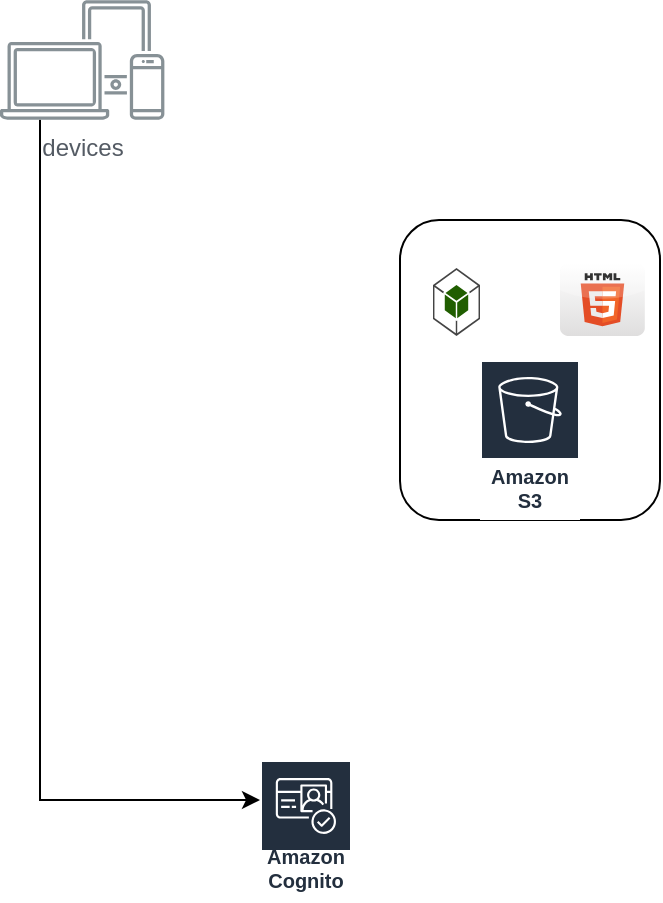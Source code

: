 <mxfile version="20.7.4" type="github">
  <diagram id="tGK7njkfUkMcL-AAQ7yE" name="Page-1">
    <mxGraphModel dx="1434" dy="756" grid="1" gridSize="10" guides="1" tooltips="1" connect="1" arrows="1" fold="1" page="1" pageScale="1" pageWidth="827" pageHeight="1169" math="0" shadow="0">
      <root>
        <mxCell id="0" />
        <mxCell id="1" parent="0" />
        <mxCell id="lasIxQXW2HL30WA8Emxm-5" value="Amazon Cognito" style="sketch=0;outlineConnect=0;fontColor=#232F3E;gradientColor=none;strokeColor=#ffffff;fillColor=#232F3E;dashed=0;verticalLabelPosition=middle;verticalAlign=bottom;align=center;html=1;whiteSpace=wrap;fontSize=10;fontStyle=1;spacing=3;shape=mxgraph.aws4.productIcon;prIcon=mxgraph.aws4.cognito;" vertex="1" parent="1">
          <mxGeometry x="160" y="450" width="46" height="70" as="geometry" />
        </mxCell>
        <mxCell id="lasIxQXW2HL30WA8Emxm-7" style="edgeStyle=orthogonalEdgeStyle;rounded=0;orthogonalLoop=1;jettySize=auto;html=1;" edge="1" parent="1" source="lasIxQXW2HL30WA8Emxm-6" target="lasIxQXW2HL30WA8Emxm-5">
          <mxGeometry relative="1" as="geometry">
            <Array as="points">
              <mxPoint x="50" y="470" />
            </Array>
          </mxGeometry>
        </mxCell>
        <mxCell id="lasIxQXW2HL30WA8Emxm-6" value="devices" style="sketch=0;outlineConnect=0;gradientColor=none;fontColor=#545B64;strokeColor=none;fillColor=#879196;dashed=0;verticalLabelPosition=bottom;verticalAlign=top;align=center;html=1;fontSize=12;fontStyle=0;aspect=fixed;shape=mxgraph.aws4.illustration_devices;pointerEvents=1" vertex="1" parent="1">
          <mxGeometry x="30" y="70" width="82.19" height="60" as="geometry" />
        </mxCell>
        <mxCell id="lasIxQXW2HL30WA8Emxm-20" value="" style="rounded=1;whiteSpace=wrap;html=1;" vertex="1" parent="1">
          <mxGeometry x="230" y="180" width="130" height="150" as="geometry" />
        </mxCell>
        <mxCell id="lasIxQXW2HL30WA8Emxm-21" value="Amazon S3" style="sketch=0;outlineConnect=0;fontColor=#232F3E;gradientColor=none;strokeColor=#ffffff;fillColor=#232F3E;dashed=0;verticalLabelPosition=middle;verticalAlign=bottom;align=center;html=1;whiteSpace=wrap;fontSize=10;fontStyle=1;spacing=3;shape=mxgraph.aws4.productIcon;prIcon=mxgraph.aws4.s3;" vertex="1" parent="1">
          <mxGeometry x="270" y="250" width="50" height="80" as="geometry" />
        </mxCell>
        <mxCell id="lasIxQXW2HL30WA8Emxm-22" value="" style="outlineConnect=0;dashed=0;verticalLabelPosition=bottom;verticalAlign=top;align=center;html=1;shape=mxgraph.aws3.android;fillColor=#205E00;gradientColor=none;" vertex="1" parent="1">
          <mxGeometry x="246.5" y="204" width="23.5" height="34" as="geometry" />
        </mxCell>
        <mxCell id="lasIxQXW2HL30WA8Emxm-23" value="" style="dashed=0;outlineConnect=0;html=1;align=center;labelPosition=center;verticalLabelPosition=bottom;verticalAlign=top;shape=mxgraph.webicons.html5;gradientColor=#DFDEDE" vertex="1" parent="1">
          <mxGeometry x="310" y="201.6" width="42.4" height="36.4" as="geometry" />
        </mxCell>
      </root>
    </mxGraphModel>
  </diagram>
</mxfile>

